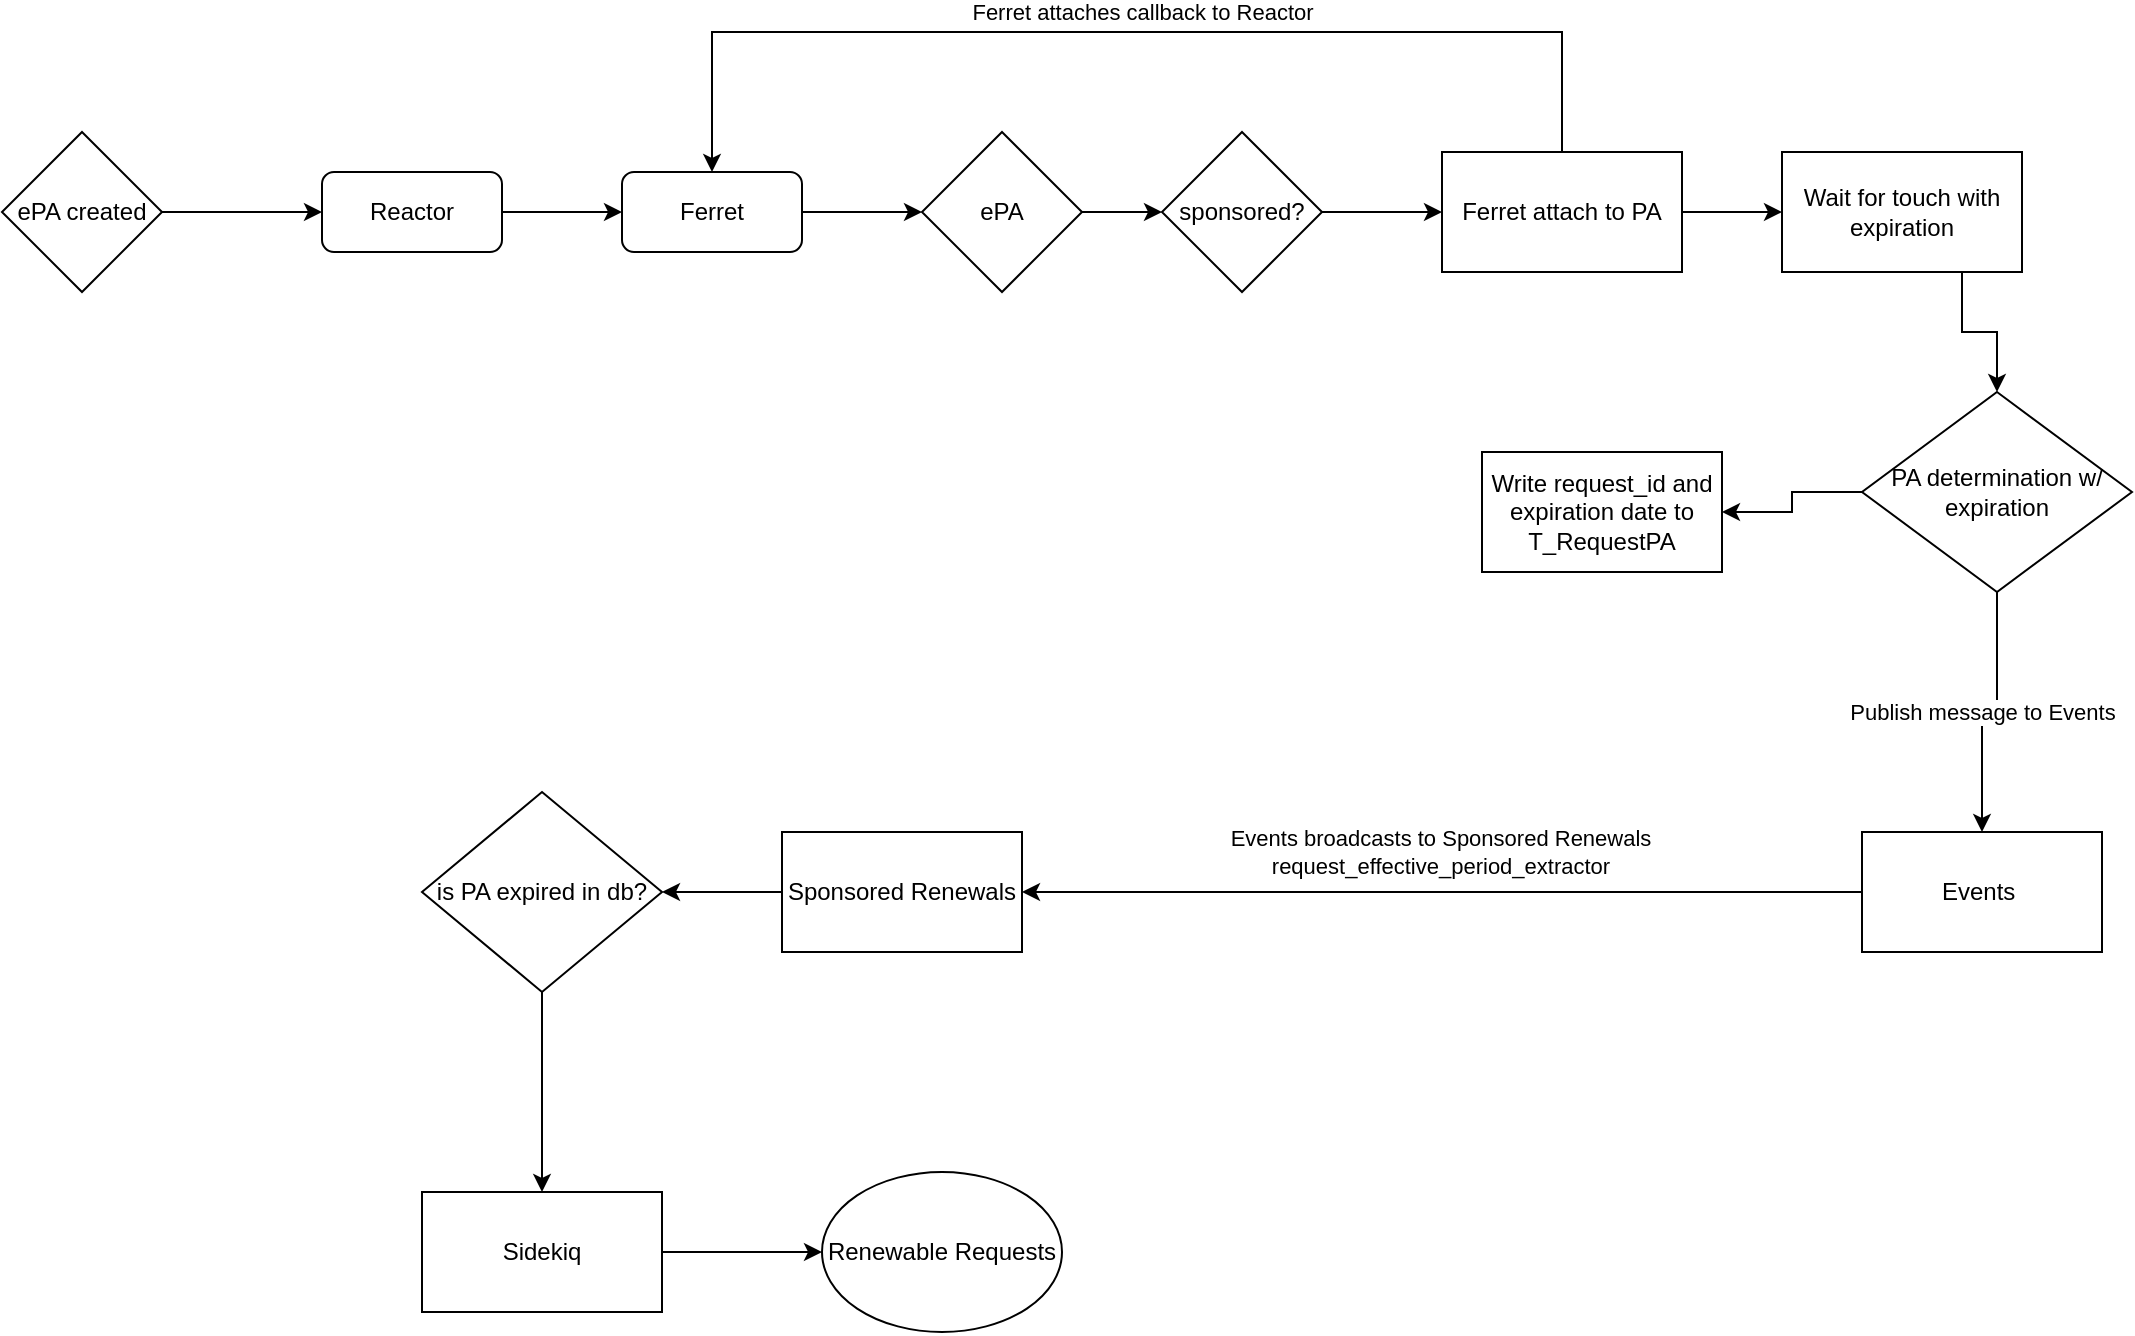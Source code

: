<mxfile version="14.4.4" type="github"><diagram id="2ZxZBO4ttpnRzOzMaj9J" name="Page-1"><mxGraphModel dx="1426" dy="770" grid="1" gridSize="10" guides="1" tooltips="1" connect="1" arrows="1" fold="1" page="1" pageScale="1" pageWidth="1100" pageHeight="850" math="0" shadow="0"><root><mxCell id="0"/><mxCell id="1" parent="0"/><mxCell id="mRIZ4C2p8mXGkVP9o7TO-2" style="edgeStyle=orthogonalEdgeStyle;rounded=0;orthogonalLoop=1;jettySize=auto;html=1;exitX=1;exitY=0.5;exitDx=0;exitDy=0;entryX=0;entryY=0.5;entryDx=0;entryDy=0;" edge="1" parent="1" source="mRIZ4C2p8mXGkVP9o7TO-3" target="mRIZ4C2p8mXGkVP9o7TO-5"><mxGeometry relative="1" as="geometry"/></mxCell><mxCell id="mRIZ4C2p8mXGkVP9o7TO-3" value="Reactor" style="rounded=1;whiteSpace=wrap;html=1;" vertex="1" parent="1"><mxGeometry x="170" y="110" width="90" height="40" as="geometry"/></mxCell><mxCell id="mRIZ4C2p8mXGkVP9o7TO-4" style="edgeStyle=orthogonalEdgeStyle;rounded=0;orthogonalLoop=1;jettySize=auto;html=1;exitX=1;exitY=0.5;exitDx=0;exitDy=0;entryX=0;entryY=0.5;entryDx=0;entryDy=0;" edge="1" parent="1" source="mRIZ4C2p8mXGkVP9o7TO-5" target="mRIZ4C2p8mXGkVP9o7TO-7"><mxGeometry relative="1" as="geometry"/></mxCell><mxCell id="mRIZ4C2p8mXGkVP9o7TO-5" value="Ferret" style="rounded=1;whiteSpace=wrap;html=1;" vertex="1" parent="1"><mxGeometry x="320" y="110" width="90" height="40" as="geometry"/></mxCell><mxCell id="mRIZ4C2p8mXGkVP9o7TO-6" style="edgeStyle=orthogonalEdgeStyle;rounded=0;orthogonalLoop=1;jettySize=auto;html=1;exitX=1;exitY=0.5;exitDx=0;exitDy=0;entryX=0;entryY=0.5;entryDx=0;entryDy=0;" edge="1" parent="1" source="mRIZ4C2p8mXGkVP9o7TO-7" target="mRIZ4C2p8mXGkVP9o7TO-11"><mxGeometry relative="1" as="geometry"/></mxCell><mxCell id="mRIZ4C2p8mXGkVP9o7TO-7" value="ePA" style="rhombus;whiteSpace=wrap;html=1;" vertex="1" parent="1"><mxGeometry x="470" y="90" width="80" height="80" as="geometry"/></mxCell><mxCell id="mRIZ4C2p8mXGkVP9o7TO-8" style="edgeStyle=orthogonalEdgeStyle;rounded=0;orthogonalLoop=1;jettySize=auto;html=1;exitX=1;exitY=0.5;exitDx=0;exitDy=0;entryX=0;entryY=0.5;entryDx=0;entryDy=0;" edge="1" parent="1" source="mRIZ4C2p8mXGkVP9o7TO-9" target="mRIZ4C2p8mXGkVP9o7TO-3"><mxGeometry relative="1" as="geometry"/></mxCell><mxCell id="mRIZ4C2p8mXGkVP9o7TO-9" value="ePA created" style="rhombus;whiteSpace=wrap;html=1;" vertex="1" parent="1"><mxGeometry x="10" y="90" width="80" height="80" as="geometry"/></mxCell><mxCell id="mRIZ4C2p8mXGkVP9o7TO-10" style="edgeStyle=orthogonalEdgeStyle;rounded=0;orthogonalLoop=1;jettySize=auto;html=1;exitX=1;exitY=0.5;exitDx=0;exitDy=0;entryX=0;entryY=0.5;entryDx=0;entryDy=0;" edge="1" parent="1" source="mRIZ4C2p8mXGkVP9o7TO-11" target="mRIZ4C2p8mXGkVP9o7TO-15"><mxGeometry relative="1" as="geometry"/></mxCell><mxCell id="mRIZ4C2p8mXGkVP9o7TO-11" value="sponsored?" style="rhombus;whiteSpace=wrap;html=1;" vertex="1" parent="1"><mxGeometry x="590" y="90" width="80" height="80" as="geometry"/></mxCell><mxCell id="mRIZ4C2p8mXGkVP9o7TO-12" style="edgeStyle=orthogonalEdgeStyle;rounded=0;orthogonalLoop=1;jettySize=auto;html=1;exitX=0.5;exitY=0;exitDx=0;exitDy=0;" edge="1" parent="1" source="mRIZ4C2p8mXGkVP9o7TO-15"><mxGeometry relative="1" as="geometry"><mxPoint x="365" y="110" as="targetPoint"/><Array as="points"><mxPoint x="790" y="40"/><mxPoint x="365" y="40"/></Array></mxGeometry></mxCell><mxCell id="mRIZ4C2p8mXGkVP9o7TO-13" value="Ferret attaches callback to Reactor" style="edgeLabel;html=1;align=center;verticalAlign=middle;resizable=0;points=[];" vertex="1" connectable="0" parent="mRIZ4C2p8mXGkVP9o7TO-12"><mxGeometry x="-0.128" y="-1" relative="1" as="geometry"><mxPoint x="-28" y="-9" as="offset"/></mxGeometry></mxCell><mxCell id="mRIZ4C2p8mXGkVP9o7TO-14" value="" style="edgeStyle=orthogonalEdgeStyle;rounded=0;orthogonalLoop=1;jettySize=auto;html=1;" edge="1" parent="1" source="mRIZ4C2p8mXGkVP9o7TO-15" target="mRIZ4C2p8mXGkVP9o7TO-17"><mxGeometry relative="1" as="geometry"/></mxCell><mxCell id="mRIZ4C2p8mXGkVP9o7TO-15" value="Ferret attach to PA" style="rounded=0;whiteSpace=wrap;html=1;" vertex="1" parent="1"><mxGeometry x="730" y="100" width="120" height="60" as="geometry"/></mxCell><mxCell id="mRIZ4C2p8mXGkVP9o7TO-16" style="edgeStyle=orthogonalEdgeStyle;rounded=0;orthogonalLoop=1;jettySize=auto;html=1;exitX=0.75;exitY=1;exitDx=0;exitDy=0;entryX=0.5;entryY=0;entryDx=0;entryDy=0;" edge="1" parent="1" source="mRIZ4C2p8mXGkVP9o7TO-17" target="mRIZ4C2p8mXGkVP9o7TO-22"><mxGeometry relative="1" as="geometry"/></mxCell><mxCell id="mRIZ4C2p8mXGkVP9o7TO-17" value="Wait for touch with expiration" style="rounded=0;whiteSpace=wrap;html=1;" vertex="1" parent="1"><mxGeometry x="900" y="100" width="120" height="60" as="geometry"/></mxCell><mxCell id="mRIZ4C2p8mXGkVP9o7TO-18" value="Write request_id and expiration date to T_RequestPA" style="rounded=0;whiteSpace=wrap;html=1;" vertex="1" parent="1"><mxGeometry x="750" y="250" width="120" height="60" as="geometry"/></mxCell><mxCell id="mRIZ4C2p8mXGkVP9o7TO-19" style="edgeStyle=orthogonalEdgeStyle;rounded=0;orthogonalLoop=1;jettySize=auto;html=1;exitX=0.5;exitY=1;exitDx=0;exitDy=0;entryX=0.5;entryY=0;entryDx=0;entryDy=0;" edge="1" parent="1" source="mRIZ4C2p8mXGkVP9o7TO-22" target="mRIZ4C2p8mXGkVP9o7TO-25"><mxGeometry relative="1" as="geometry"/></mxCell><mxCell id="mRIZ4C2p8mXGkVP9o7TO-20" value="Publish message to Events" style="edgeLabel;html=1;align=center;verticalAlign=middle;resizable=0;points=[];" vertex="1" connectable="0" parent="mRIZ4C2p8mXGkVP9o7TO-19"><mxGeometry x="-0.435" y="3" relative="1" as="geometry"><mxPoint x="-10.5" y="24" as="offset"/></mxGeometry></mxCell><mxCell id="mRIZ4C2p8mXGkVP9o7TO-21" value="" style="edgeStyle=orthogonalEdgeStyle;rounded=0;orthogonalLoop=1;jettySize=auto;html=1;" edge="1" parent="1" source="mRIZ4C2p8mXGkVP9o7TO-22" target="mRIZ4C2p8mXGkVP9o7TO-18"><mxGeometry relative="1" as="geometry"/></mxCell><mxCell id="mRIZ4C2p8mXGkVP9o7TO-22" value="PA determination w/ expiration" style="rhombus;whiteSpace=wrap;html=1;" vertex="1" parent="1"><mxGeometry x="940" y="220" width="135" height="100" as="geometry"/></mxCell><mxCell id="mRIZ4C2p8mXGkVP9o7TO-23" value="" style="edgeStyle=orthogonalEdgeStyle;rounded=0;orthogonalLoop=1;jettySize=auto;html=1;" edge="1" parent="1" source="mRIZ4C2p8mXGkVP9o7TO-25" target="mRIZ4C2p8mXGkVP9o7TO-27"><mxGeometry relative="1" as="geometry"/></mxCell><mxCell id="mRIZ4C2p8mXGkVP9o7TO-24" value="Events broadcasts to Sponsored Renewals&lt;br&gt;request_effective_period_extractor" style="edgeLabel;html=1;align=center;verticalAlign=middle;resizable=0;points=[];" vertex="1" connectable="0" parent="mRIZ4C2p8mXGkVP9o7TO-23"><mxGeometry x="0.143" y="4" relative="1" as="geometry"><mxPoint x="29" y="-24" as="offset"/></mxGeometry></mxCell><mxCell id="mRIZ4C2p8mXGkVP9o7TO-25" value="Events&amp;nbsp;" style="rounded=0;whiteSpace=wrap;html=1;" vertex="1" parent="1"><mxGeometry x="940" y="440" width="120" height="60" as="geometry"/></mxCell><mxCell id="mRIZ4C2p8mXGkVP9o7TO-26" value="" style="edgeStyle=orthogonalEdgeStyle;rounded=0;orthogonalLoop=1;jettySize=auto;html=1;" edge="1" parent="1" source="mRIZ4C2p8mXGkVP9o7TO-27" target="mRIZ4C2p8mXGkVP9o7TO-29"><mxGeometry relative="1" as="geometry"/></mxCell><mxCell id="mRIZ4C2p8mXGkVP9o7TO-27" value="Sponsored Renewals" style="rounded=0;whiteSpace=wrap;html=1;" vertex="1" parent="1"><mxGeometry x="400" y="440" width="120" height="60" as="geometry"/></mxCell><mxCell id="mRIZ4C2p8mXGkVP9o7TO-28" value="" style="edgeStyle=orthogonalEdgeStyle;rounded=0;orthogonalLoop=1;jettySize=auto;html=1;" edge="1" parent="1" source="mRIZ4C2p8mXGkVP9o7TO-29" target="mRIZ4C2p8mXGkVP9o7TO-31"><mxGeometry relative="1" as="geometry"/></mxCell><mxCell id="mRIZ4C2p8mXGkVP9o7TO-29" value="is PA expired in db?" style="rhombus;whiteSpace=wrap;html=1;" vertex="1" parent="1"><mxGeometry x="220" y="420" width="120" height="100" as="geometry"/></mxCell><mxCell id="mRIZ4C2p8mXGkVP9o7TO-30" value="" style="edgeStyle=orthogonalEdgeStyle;rounded=0;orthogonalLoop=1;jettySize=auto;html=1;" edge="1" parent="1" source="mRIZ4C2p8mXGkVP9o7TO-31" target="mRIZ4C2p8mXGkVP9o7TO-32"><mxGeometry relative="1" as="geometry"/></mxCell><mxCell id="mRIZ4C2p8mXGkVP9o7TO-31" value="Sidekiq" style="whiteSpace=wrap;html=1;" vertex="1" parent="1"><mxGeometry x="220" y="620" width="120" height="60" as="geometry"/></mxCell><mxCell id="mRIZ4C2p8mXGkVP9o7TO-32" value="Renewable Requests" style="ellipse;whiteSpace=wrap;html=1;" vertex="1" parent="1"><mxGeometry x="420" y="610" width="120" height="80" as="geometry"/></mxCell></root></mxGraphModel></diagram></mxfile>